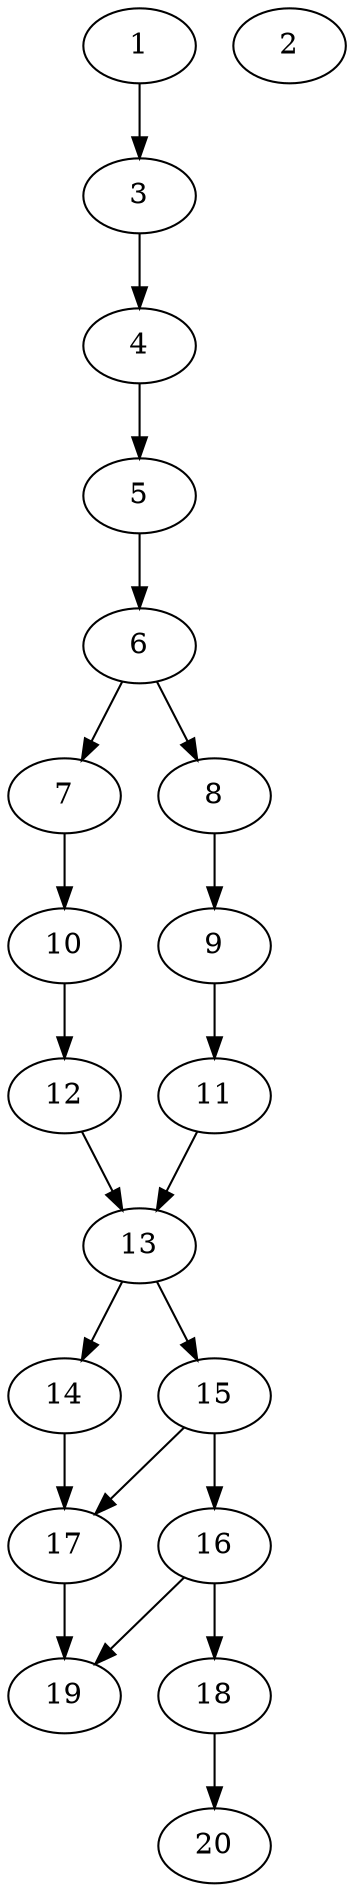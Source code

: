 // DAG automatically generated by daggen at Thu Oct  3 13:58:43 2019
// ./daggen --dot -n 20 --ccr 0.4 --fat 0.3 --regular 0.7 --density 0.6 --mindata 5242880 --maxdata 52428800 
digraph G {
  1 [size="103856640", alpha="0.19", expect_size="41542656"] 
  1 -> 3 [size ="41542656"]
  2 [size="15173120", alpha="0.18", expect_size="6069248"] 
  3 [size="125644800", alpha="0.06", expect_size="50257920"] 
  3 -> 4 [size ="50257920"]
  4 [size="124106240", alpha="0.10", expect_size="49642496"] 
  4 -> 5 [size ="49642496"]
  5 [size="81016320", alpha="0.10", expect_size="32406528"] 
  5 -> 6 [size ="32406528"]
  6 [size="73789440", alpha="0.06", expect_size="29515776"] 
  6 -> 7 [size ="29515776"]
  6 -> 8 [size ="29515776"]
  7 [size="50385920", alpha="0.06", expect_size="20154368"] 
  7 -> 10 [size ="20154368"]
  8 [size="97198080", alpha="0.20", expect_size="38879232"] 
  8 -> 9 [size ="38879232"]
  9 [size="47559680", alpha="0.06", expect_size="19023872"] 
  9 -> 11 [size ="19023872"]
  10 [size="126215680", alpha="0.18", expect_size="50486272"] 
  10 -> 12 [size ="50486272"]
  11 [size="25738240", alpha="0.04", expect_size="10295296"] 
  11 -> 13 [size ="10295296"]
  12 [size="20349440", alpha="0.04", expect_size="8139776"] 
  12 -> 13 [size ="8139776"]
  13 [size="128529920", alpha="0.13", expect_size="51411968"] 
  13 -> 14 [size ="51411968"]
  13 -> 15 [size ="51411968"]
  14 [size="47452160", alpha="0.20", expect_size="18980864"] 
  14 -> 17 [size ="18980864"]
  15 [size="109271040", alpha="0.19", expect_size="43708416"] 
  15 -> 16 [size ="43708416"]
  15 -> 17 [size ="43708416"]
  16 [size="48243200", alpha="0.16", expect_size="19297280"] 
  16 -> 18 [size ="19297280"]
  16 -> 19 [size ="19297280"]
  17 [size="83796480", alpha="0.17", expect_size="33518592"] 
  17 -> 19 [size ="33518592"]
  18 [size="120279040", alpha="0.02", expect_size="48111616"] 
  18 -> 20 [size ="48111616"]
  19 [size="117345280", alpha="0.00", expect_size="46938112"] 
  20 [size="34757120", alpha="0.10", expect_size="13902848"] 
}
